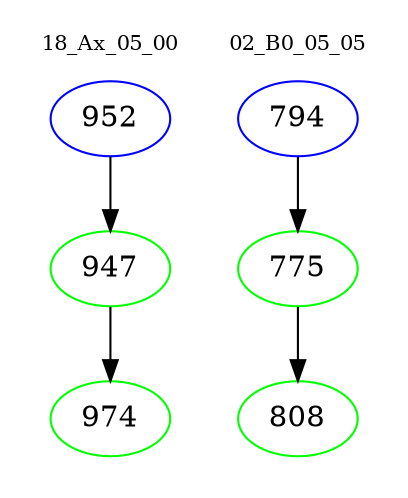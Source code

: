 digraph{
subgraph cluster_0 {
color = white
label = "18_Ax_05_00";
fontsize=10;
T0_952 [label="952", color="blue"]
T0_952 -> T0_947 [color="black"]
T0_947 [label="947", color="green"]
T0_947 -> T0_974 [color="black"]
T0_974 [label="974", color="green"]
}
subgraph cluster_1 {
color = white
label = "02_B0_05_05";
fontsize=10;
T1_794 [label="794", color="blue"]
T1_794 -> T1_775 [color="black"]
T1_775 [label="775", color="green"]
T1_775 -> T1_808 [color="black"]
T1_808 [label="808", color="green"]
}
}

